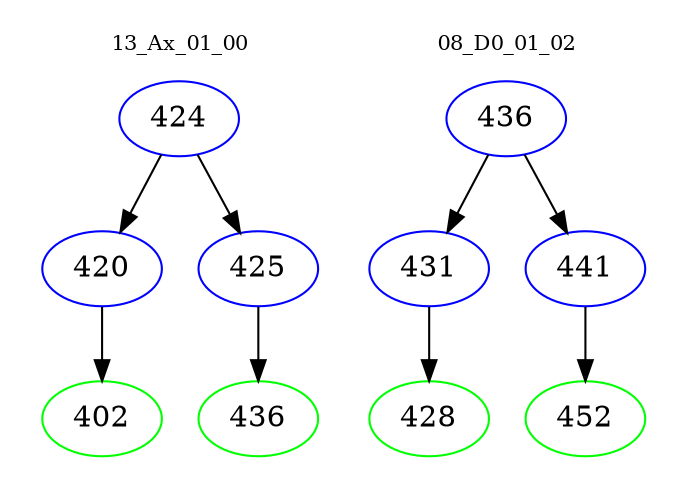 digraph{
subgraph cluster_0 {
color = white
label = "13_Ax_01_00";
fontsize=10;
T0_424 [label="424", color="blue"]
T0_424 -> T0_420 [color="black"]
T0_420 [label="420", color="blue"]
T0_420 -> T0_402 [color="black"]
T0_402 [label="402", color="green"]
T0_424 -> T0_425 [color="black"]
T0_425 [label="425", color="blue"]
T0_425 -> T0_436 [color="black"]
T0_436 [label="436", color="green"]
}
subgraph cluster_1 {
color = white
label = "08_D0_01_02";
fontsize=10;
T1_436 [label="436", color="blue"]
T1_436 -> T1_431 [color="black"]
T1_431 [label="431", color="blue"]
T1_431 -> T1_428 [color="black"]
T1_428 [label="428", color="green"]
T1_436 -> T1_441 [color="black"]
T1_441 [label="441", color="blue"]
T1_441 -> T1_452 [color="black"]
T1_452 [label="452", color="green"]
}
}
